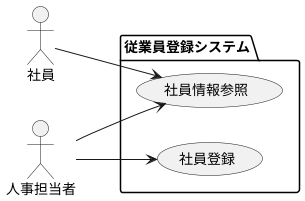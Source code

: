 @startuml ユースケース図
left to right direction
actor 社員
actor 人事担当者
package 従業員登録システム {
usecase 社員登録 
usecase 社員情報参照
}
社員 --> 社員情報参照 
人事担当者 --> 社員情報参照
人事担当者 --> 社員登録
@enduml